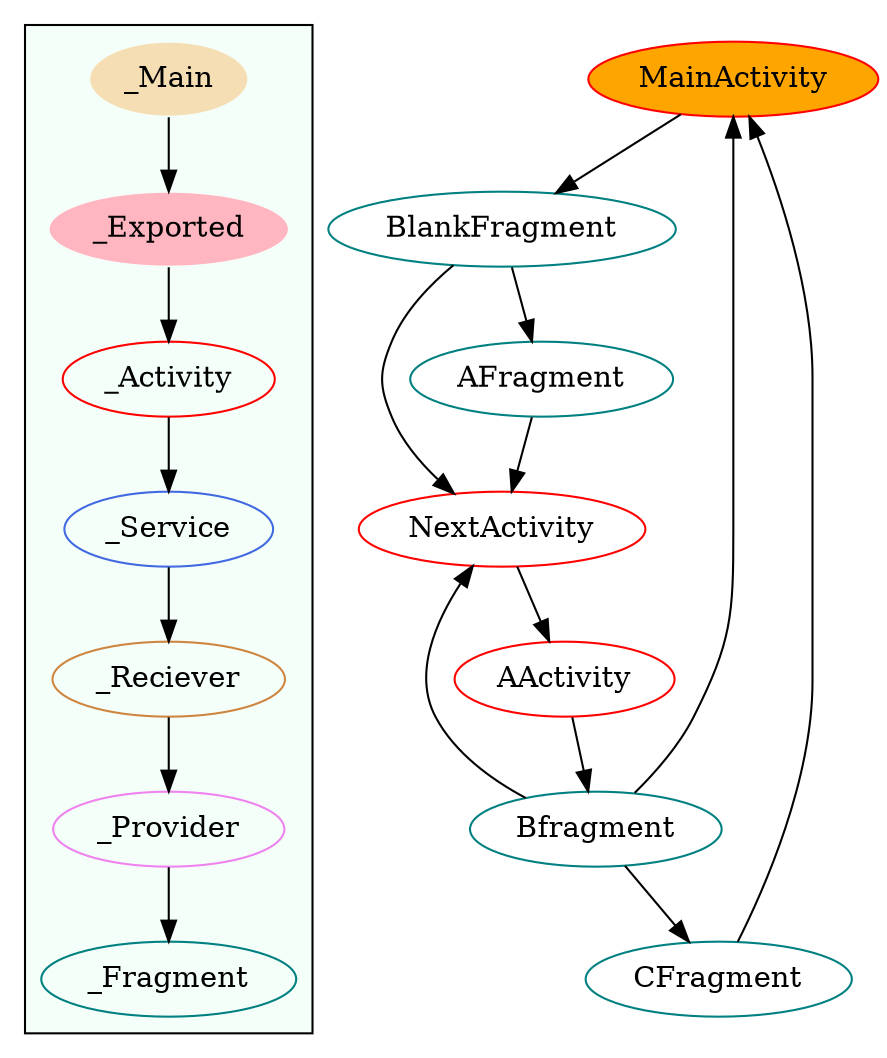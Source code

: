 digraph G {
subgraph cluster_legend{ 
bgcolor=mintcream;
_Activity[color = red];
_Service[color = royalblue];
_Provider[color = violet];
_Reciever[color = peru];
_Fragment[color = teal];
_Main[style=filled, fillcolor=wheat, color = mintcream];
_Exported[style=filled, fillcolor=lightpink, color = mintcream];
_Main -> _Exported -> _Activity -> _Service -> _Reciever -> _Provider -> _Fragment; 
}
MainActivity[style=filled, fillcolor=orange, color = red];
AActivity[color = red];
NextActivity[color = red];
CFragment[color = teal];
Bfragment[color = teal];
BlankFragment[color = teal];
AFragment[color = teal];
CFragment->MainActivity;
Bfragment->NextActivity;
Bfragment->MainActivity;
Bfragment->CFragment;
BlankFragment->AFragment;
BlankFragment->NextActivity;
MainActivity->BlankFragment;
AActivity->Bfragment;
NextActivity->AActivity;
AFragment->NextActivity;
}
